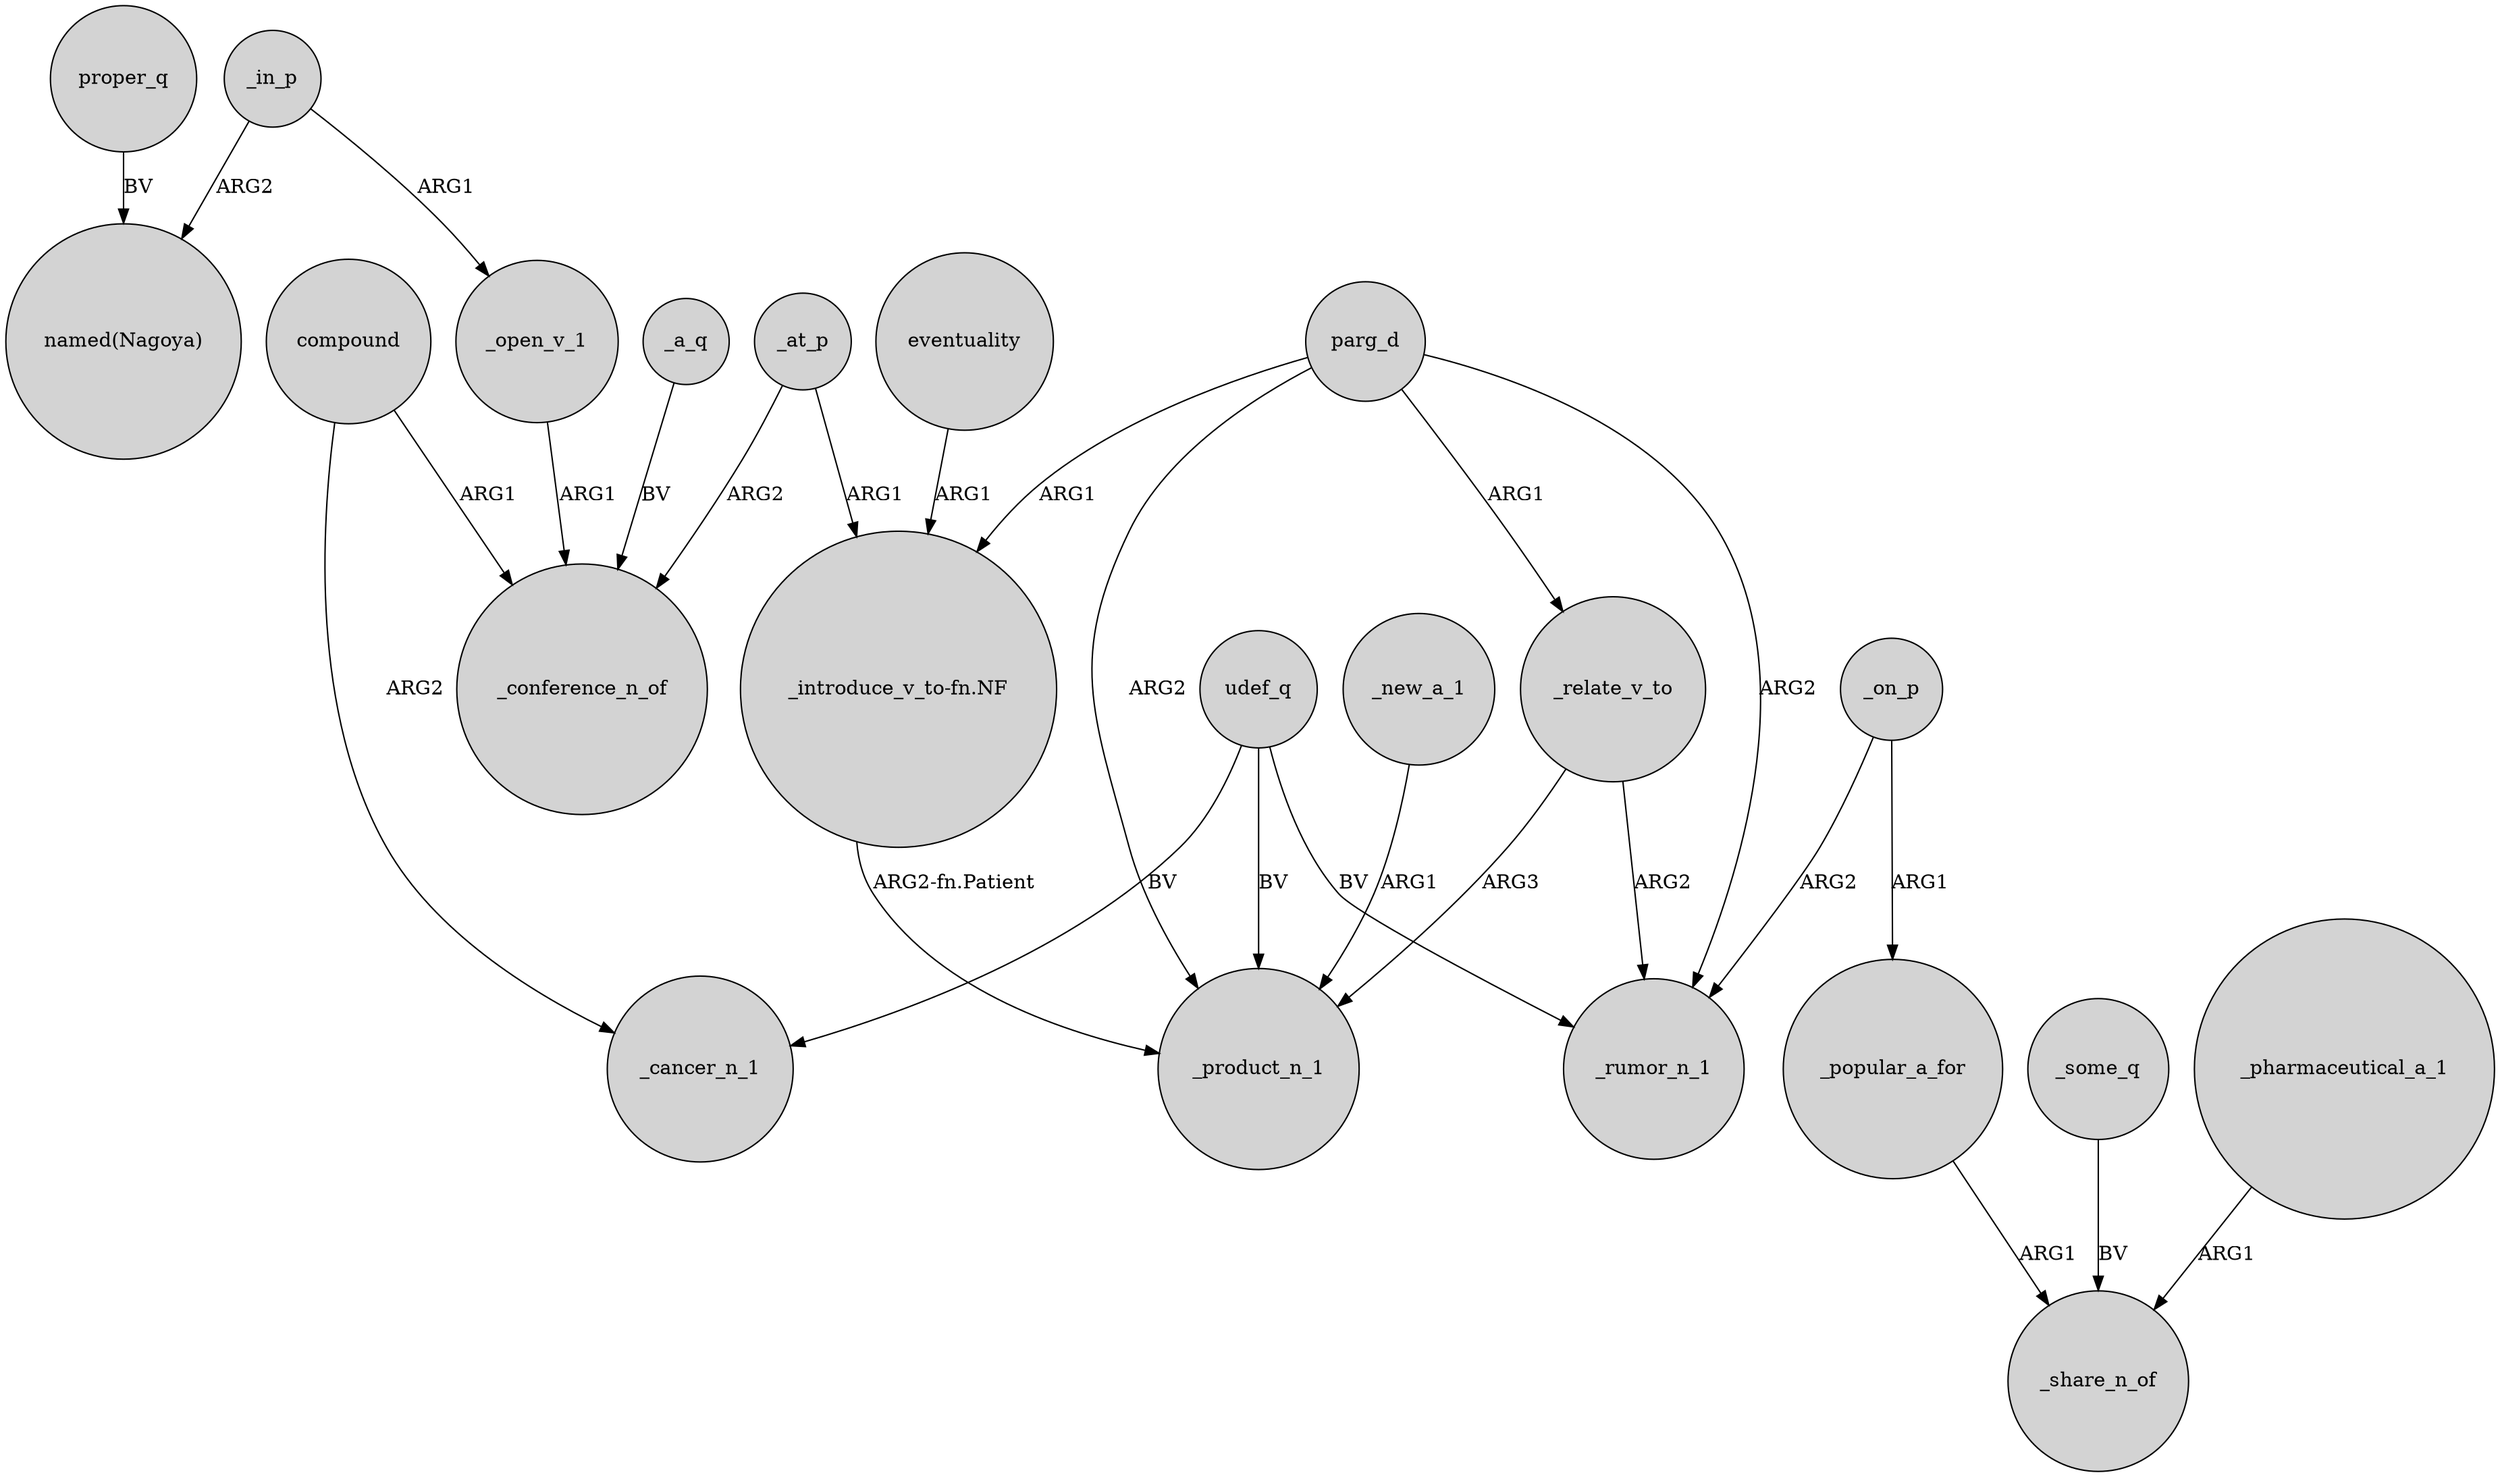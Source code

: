 digraph {
	node [shape=circle style=filled]
	_in_p -> _open_v_1 [label=ARG1]
	parg_d -> _product_n_1 [label=ARG2]
	udef_q -> _cancer_n_1 [label=BV]
	_on_p -> _popular_a_for [label=ARG1]
	_a_q -> _conference_n_of [label=BV]
	parg_d -> _relate_v_to [label=ARG1]
	compound -> _conference_n_of [label=ARG1]
	udef_q -> _rumor_n_1 [label=BV]
	_open_v_1 -> _conference_n_of [label=ARG1]
	_at_p -> "_introduce_v_to-fn.NF" [label=ARG1]
	_some_q -> _share_n_of [label=BV]
	parg_d -> _rumor_n_1 [label=ARG2]
	_relate_v_to -> _product_n_1 [label=ARG3]
	_new_a_1 -> _product_n_1 [label=ARG1]
	_pharmaceutical_a_1 -> _share_n_of [label=ARG1]
	_on_p -> _rumor_n_1 [label=ARG2]
	proper_q -> "named(Nagoya)" [label=BV]
	_at_p -> _conference_n_of [label=ARG2]
	compound -> _cancer_n_1 [label=ARG2]
	_relate_v_to -> _rumor_n_1 [label=ARG2]
	parg_d -> "_introduce_v_to-fn.NF" [label=ARG1]
	udef_q -> _product_n_1 [label=BV]
	"_introduce_v_to-fn.NF" -> _product_n_1 [label="ARG2-fn.Patient"]
	_in_p -> "named(Nagoya)" [label=ARG2]
	_popular_a_for -> _share_n_of [label=ARG1]
	eventuality -> "_introduce_v_to-fn.NF" [label=ARG1]
}
